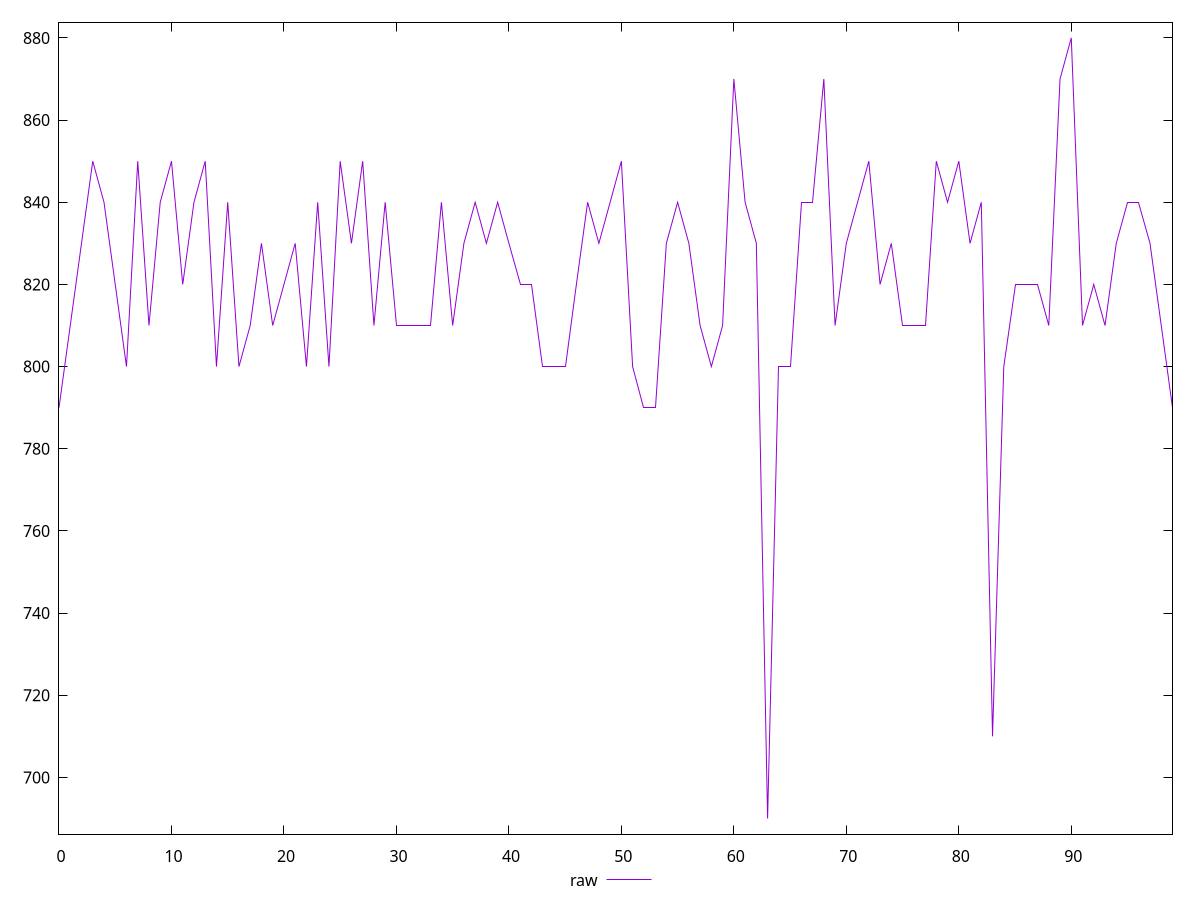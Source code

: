 reset

$raw <<EOF
0 790
1 810
2 830
3 850
4 840
5 820
6 800
7 850
8 810
9 840
10 850
11 820
12 840
13 850
14 800
15 840
16 800
17 810
18 830
19 810
20 820
21 830
22 800
23 840
24 800
25 850
26 830
27 850
28 810
29 840
30 810
31 810
32 810
33 810
34 840
35 810
36 830
37 840
38 830
39 840
40 830
41 820
42 820
43 800
44 800
45 800
46 820
47 840
48 830
49 840
50 850
51 800
52 790
53 790
54 830
55 840
56 830
57 810
58 800
59 810
60 870
61 840
62 830
63 690
64 800
65 800
66 840
67 840
68 870
69 810
70 830
71 840
72 850
73 820
74 830
75 810
76 810
77 810
78 850
79 840
80 850
81 830
82 840
83 710
84 800
85 820
86 820
87 820
88 810
89 870
90 880
91 810
92 820
93 810
94 830
95 840
96 840
97 830
98 810
99 790
EOF

set key outside below
set xrange [0:99]
set yrange [686.2:883.8]
set trange [686.2:883.8]
set terminal svg size 640, 500 enhanced background rgb 'white'
set output "report_00020_2021-02-19T21:17:38.612Z2/uses-http2/samples/pages+cached+noadtech/raw/values.svg"

plot $raw title "raw" with line

reset
